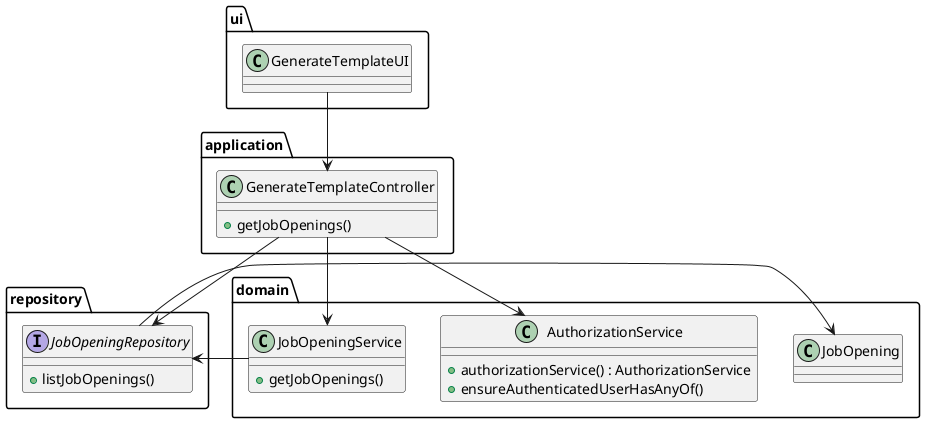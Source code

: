 @startuml




package ui {
        class GenerateTemplateUI {
        }
    }




    package application {
        class GenerateTemplateController {
            +getJobOpenings()
        }
    }

    package repository {

        interface JobOpeningRepository{
        +listJobOpenings()
        }
    }

    package domain {
        class AuthorizationService {
            +authorizationService() : AuthorizationService
            +ensureAuthenticatedUserHasAnyOf()
        }

        class JobOpeningService {
            +getJobOpenings()
        }

        class JobOpening{
        }
    }



JobOpeningService --> JobOpeningRepository
GenerateTemplateUI --> GenerateTemplateController
GenerateTemplateController --> JobOpeningService
GenerateTemplateController --> JobOpeningRepository
JobOpeningRepository -> JobOpening
GenerateTemplateController --> AuthorizationService


@enduml